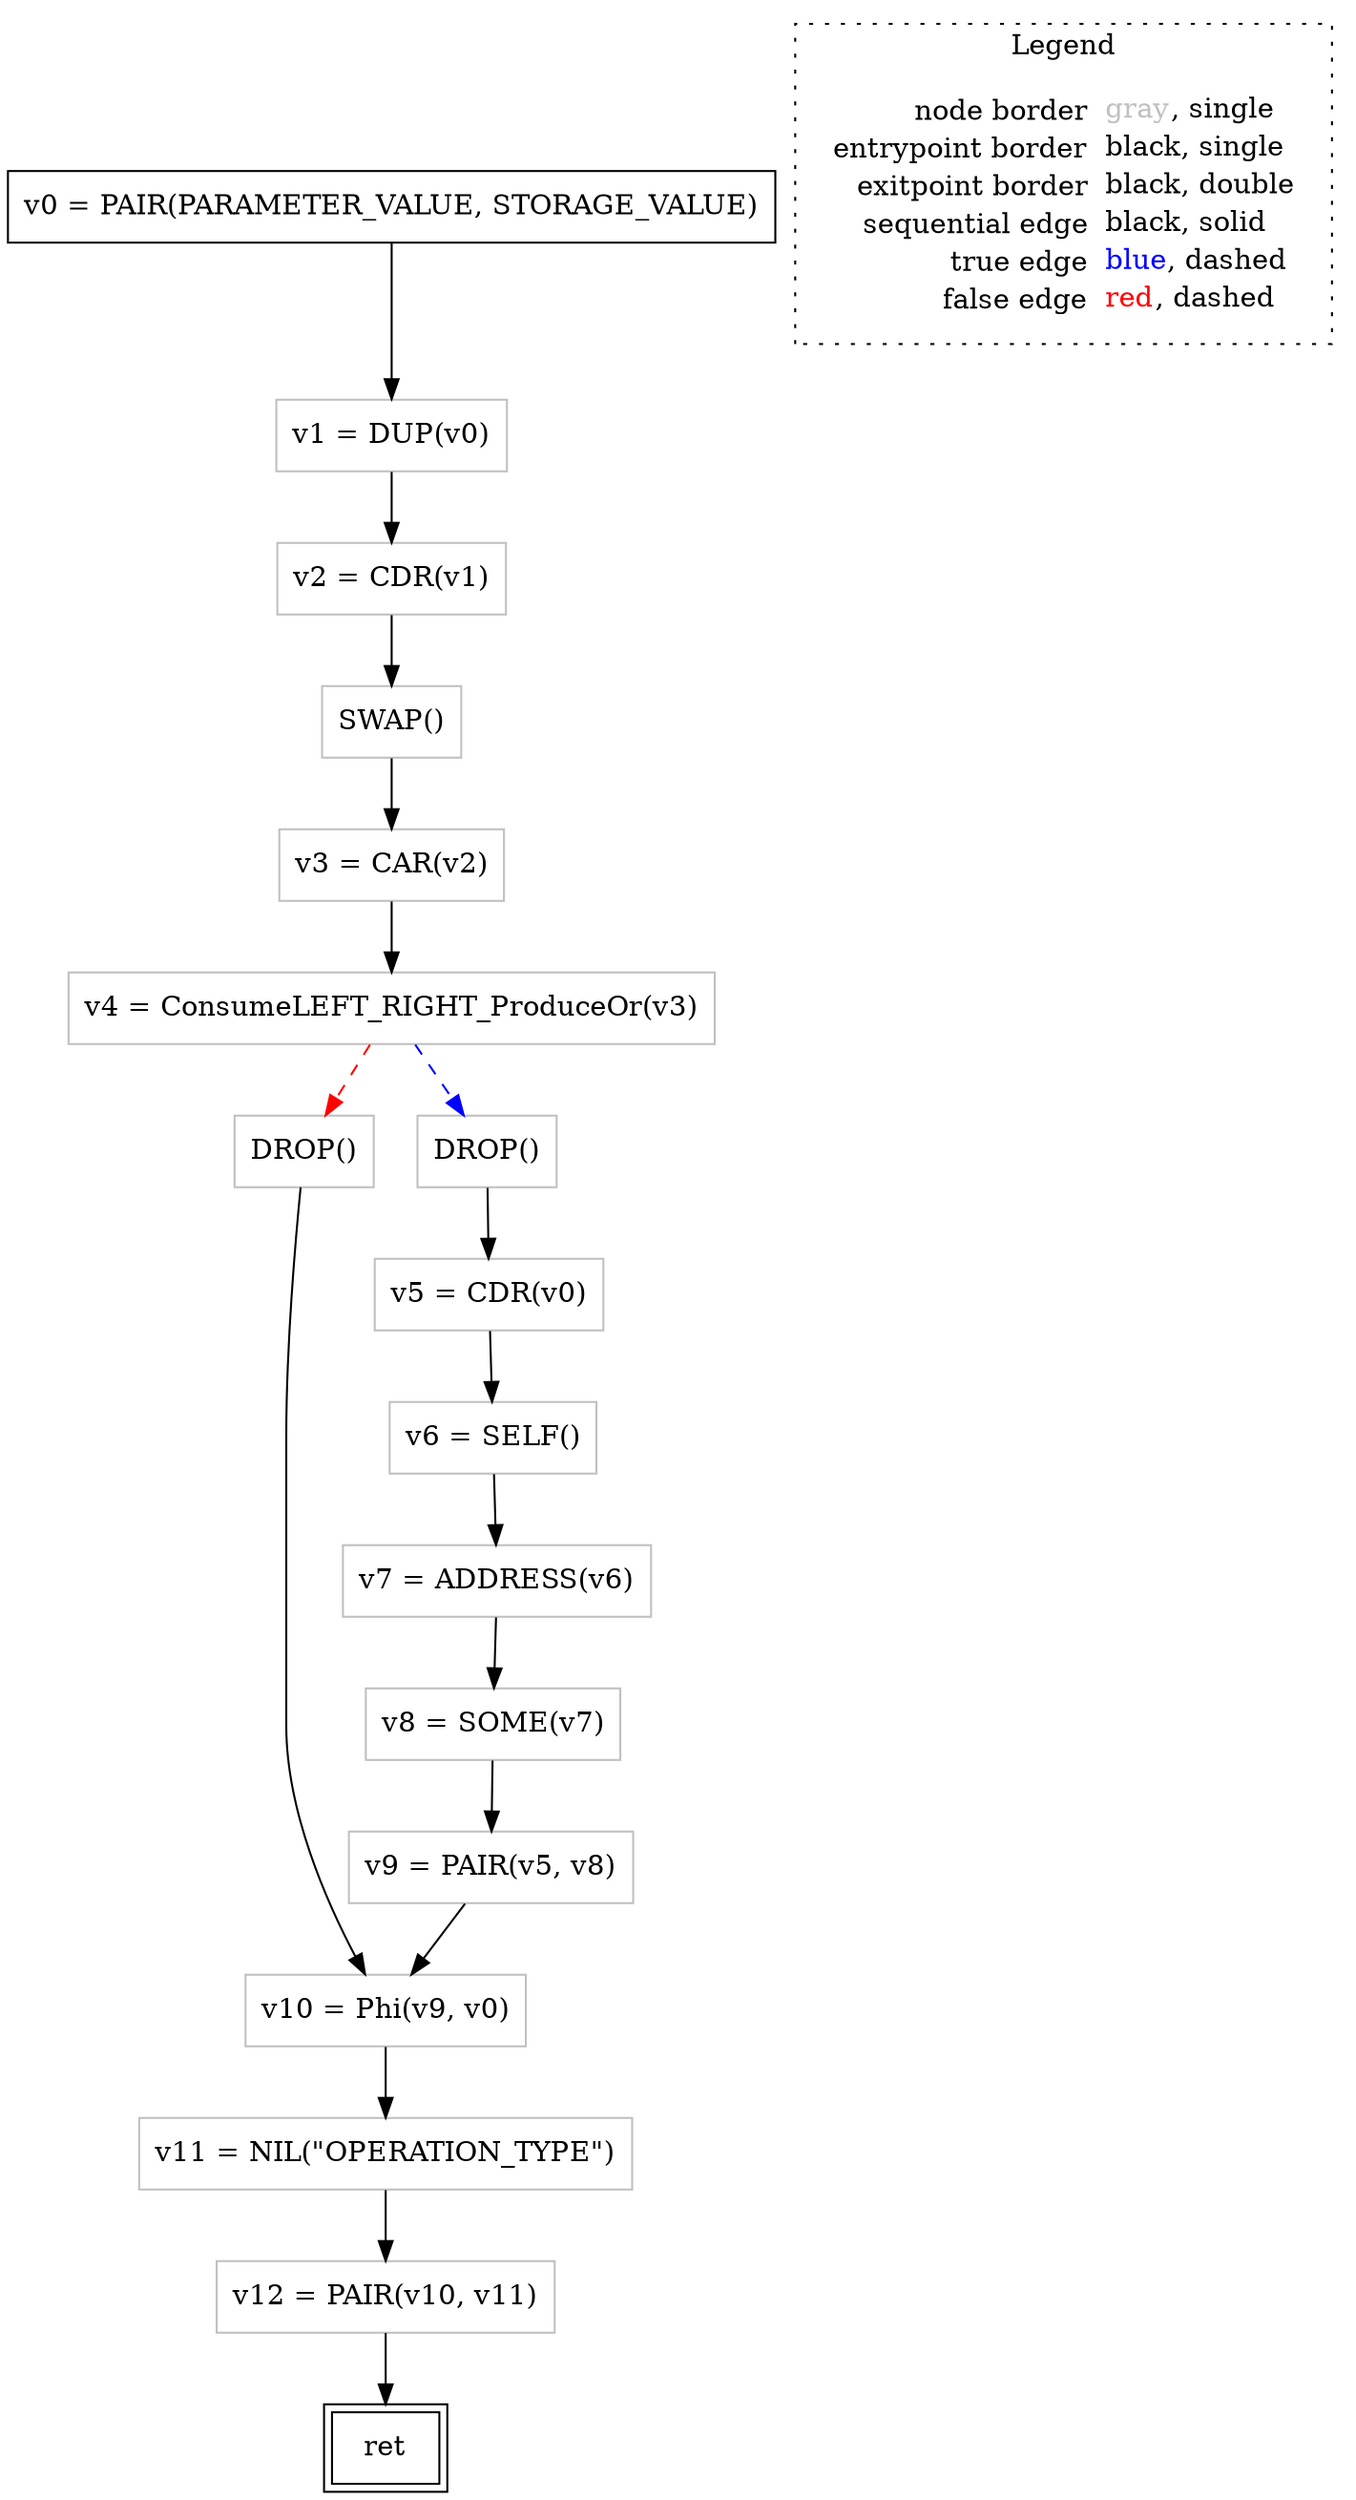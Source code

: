 digraph {
	"node0" [shape="rect",color="black",label=<v0 = PAIR(PARAMETER_VALUE, STORAGE_VALUE)>];
	"node1" [shape="rect",color="gray",label=<DROP()>];
	"node2" [shape="rect",color="gray",label=<v5 = CDR(v0)>];
	"node3" [shape="rect",color="black",peripheries="2",label=<ret>];
	"node4" [shape="rect",color="gray",label=<SWAP()>];
	"node5" [shape="rect",color="gray",label=<v10 = Phi(v9, v0)>];
	"node6" [shape="rect",color="gray",label=<v3 = CAR(v2)>];
	"node7" [shape="rect",color="gray",label=<v12 = PAIR(v10, v11)>];
	"node8" [shape="rect",color="gray",label=<DROP()>];
	"node9" [shape="rect",color="gray",label=<v2 = CDR(v1)>];
	"node10" [shape="rect",color="gray",label=<v6 = SELF()>];
	"node11" [shape="rect",color="gray",label=<v8 = SOME(v7)>];
	"node12" [shape="rect",color="gray",label=<v7 = ADDRESS(v6)>];
	"node13" [shape="rect",color="gray",label=<v4 = ConsumeLEFT_RIGHT_ProduceOr(v3)>];
	"node14" [shape="rect",color="gray",label=<v1 = DUP(v0)>];
	"node15" [shape="rect",color="gray",label=<v9 = PAIR(v5, v8)>];
	"node16" [shape="rect",color="gray",label=<v11 = NIL(&quot;OPERATION_TYPE&quot;)>];
	"node1" -> "node5" [color="black"];
	"node2" -> "node10" [color="black"];
	"node4" -> "node6" [color="black"];
	"node5" -> "node16" [color="black"];
	"node6" -> "node13" [color="black"];
	"node7" -> "node3" [color="black"];
	"node8" -> "node2" [color="black"];
	"node9" -> "node4" [color="black"];
	"node10" -> "node12" [color="black"];
	"node11" -> "node15" [color="black"];
	"node12" -> "node11" [color="black"];
	"node13" -> "node1" [color="red",style="dashed"];
	"node13" -> "node8" [color="blue",style="dashed"];
	"node0" -> "node14" [color="black"];
	"node14" -> "node9" [color="black"];
	"node15" -> "node5" [color="black"];
	"node16" -> "node7" [color="black"];
subgraph cluster_legend {
	label="Legend";
	style=dotted;
	node [shape=plaintext];
	"legend" [label=<<table border="0" cellpadding="2" cellspacing="0" cellborder="0"><tr><td align="right">node border&nbsp;</td><td align="left"><font color="gray">gray</font>, single</td></tr><tr><td align="right">entrypoint border&nbsp;</td><td align="left"><font color="black">black</font>, single</td></tr><tr><td align="right">exitpoint border&nbsp;</td><td align="left"><font color="black">black</font>, double</td></tr><tr><td align="right">sequential edge&nbsp;</td><td align="left"><font color="black">black</font>, solid</td></tr><tr><td align="right">true edge&nbsp;</td><td align="left"><font color="blue">blue</font>, dashed</td></tr><tr><td align="right">false edge&nbsp;</td><td align="left"><font color="red">red</font>, dashed</td></tr></table>>];
}

}
